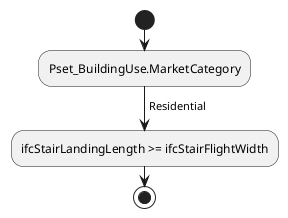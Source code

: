 @startuml
start
:Pset_BuildingUse.MarketCategory;
-> Residential;
:ifcStairLandingLength >= ifcStairFlightWidth;
stop
@enduml